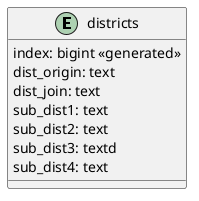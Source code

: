 @startuml entity diagram

entity districts {
    index: bigint <<generated>>
    dist_origin: text
    dist_join: text
    sub_dist1: text
    sub_dist2: text
    sub_dist3: textd
    sub_dist4: text
}
